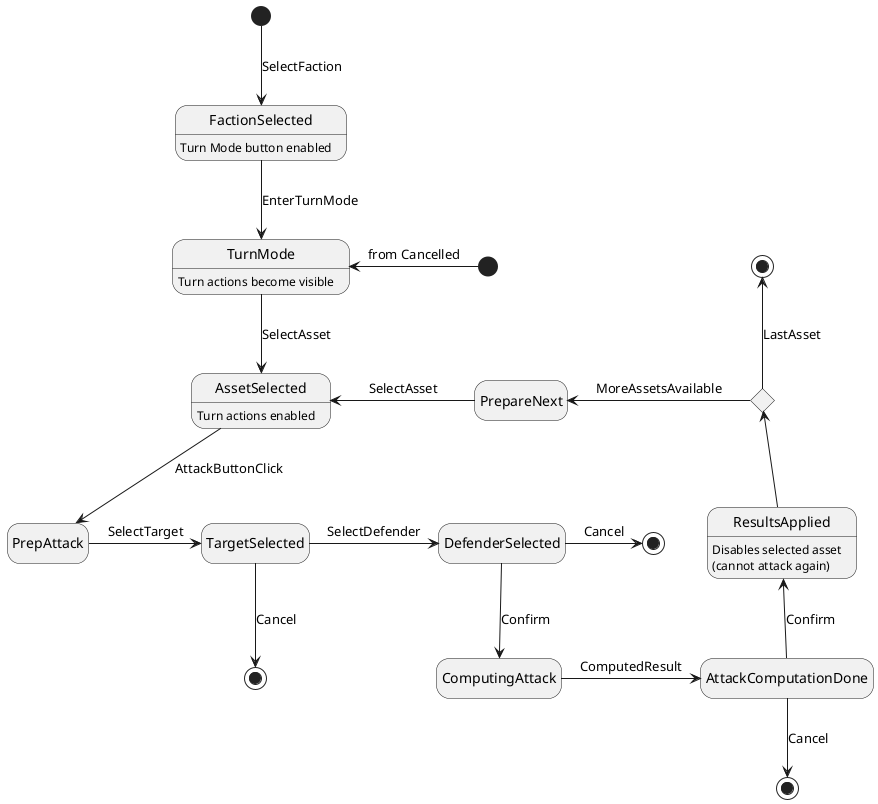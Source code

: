@startuml Faction Turn Attacking States
hide empty description

state "TurnMode" as TM
state "FactionSelected" as FS
state "AssetSelected" as ASel
state cancelled <<start>>
state "TargetSelected" as TSel
state "DefenderSelected" as DSel
state "ComputingAttack" as AComp
state "AttackComputationDone" as ACDone
state "ResultsApplied" as RA {
  RA : Disables selected asset
  RA : (cannot attack again)
}
state "PrepareNext" as PN
state TNe <<end>>
state DSe <<end>>
state ACDoneE <<end>>
state decide <<choice>>

[*] --> FS : SelectFaction
FS : Turn Mode button enabled
FS --> TM : EnterTurnMode
TM : Turn actions become visible
cancelled -> TM : from Cancelled
TM --> ASel : SelectAsset
ASel : Turn actions enabled
ASel --> PrepAttack : AttackButtonClick




PrepAttack -> TSel : SelectTarget
TSel -> DSel : SelectDefender
TSel --> TNe : Cancel
DSel --> AComp : Confirm
DSel -> DSe : Cancel
AComp -> ACDone : ComputedResult
ACDone -up-> RA : Confirm
ACDone --> ACDoneE : Cancel
RA -up-> decide
decide -up-> [*] : LastAsset
decide -left-> PN : MoreAssetsAvailable
PN -left-> ASel : SelectAsset

@enduml